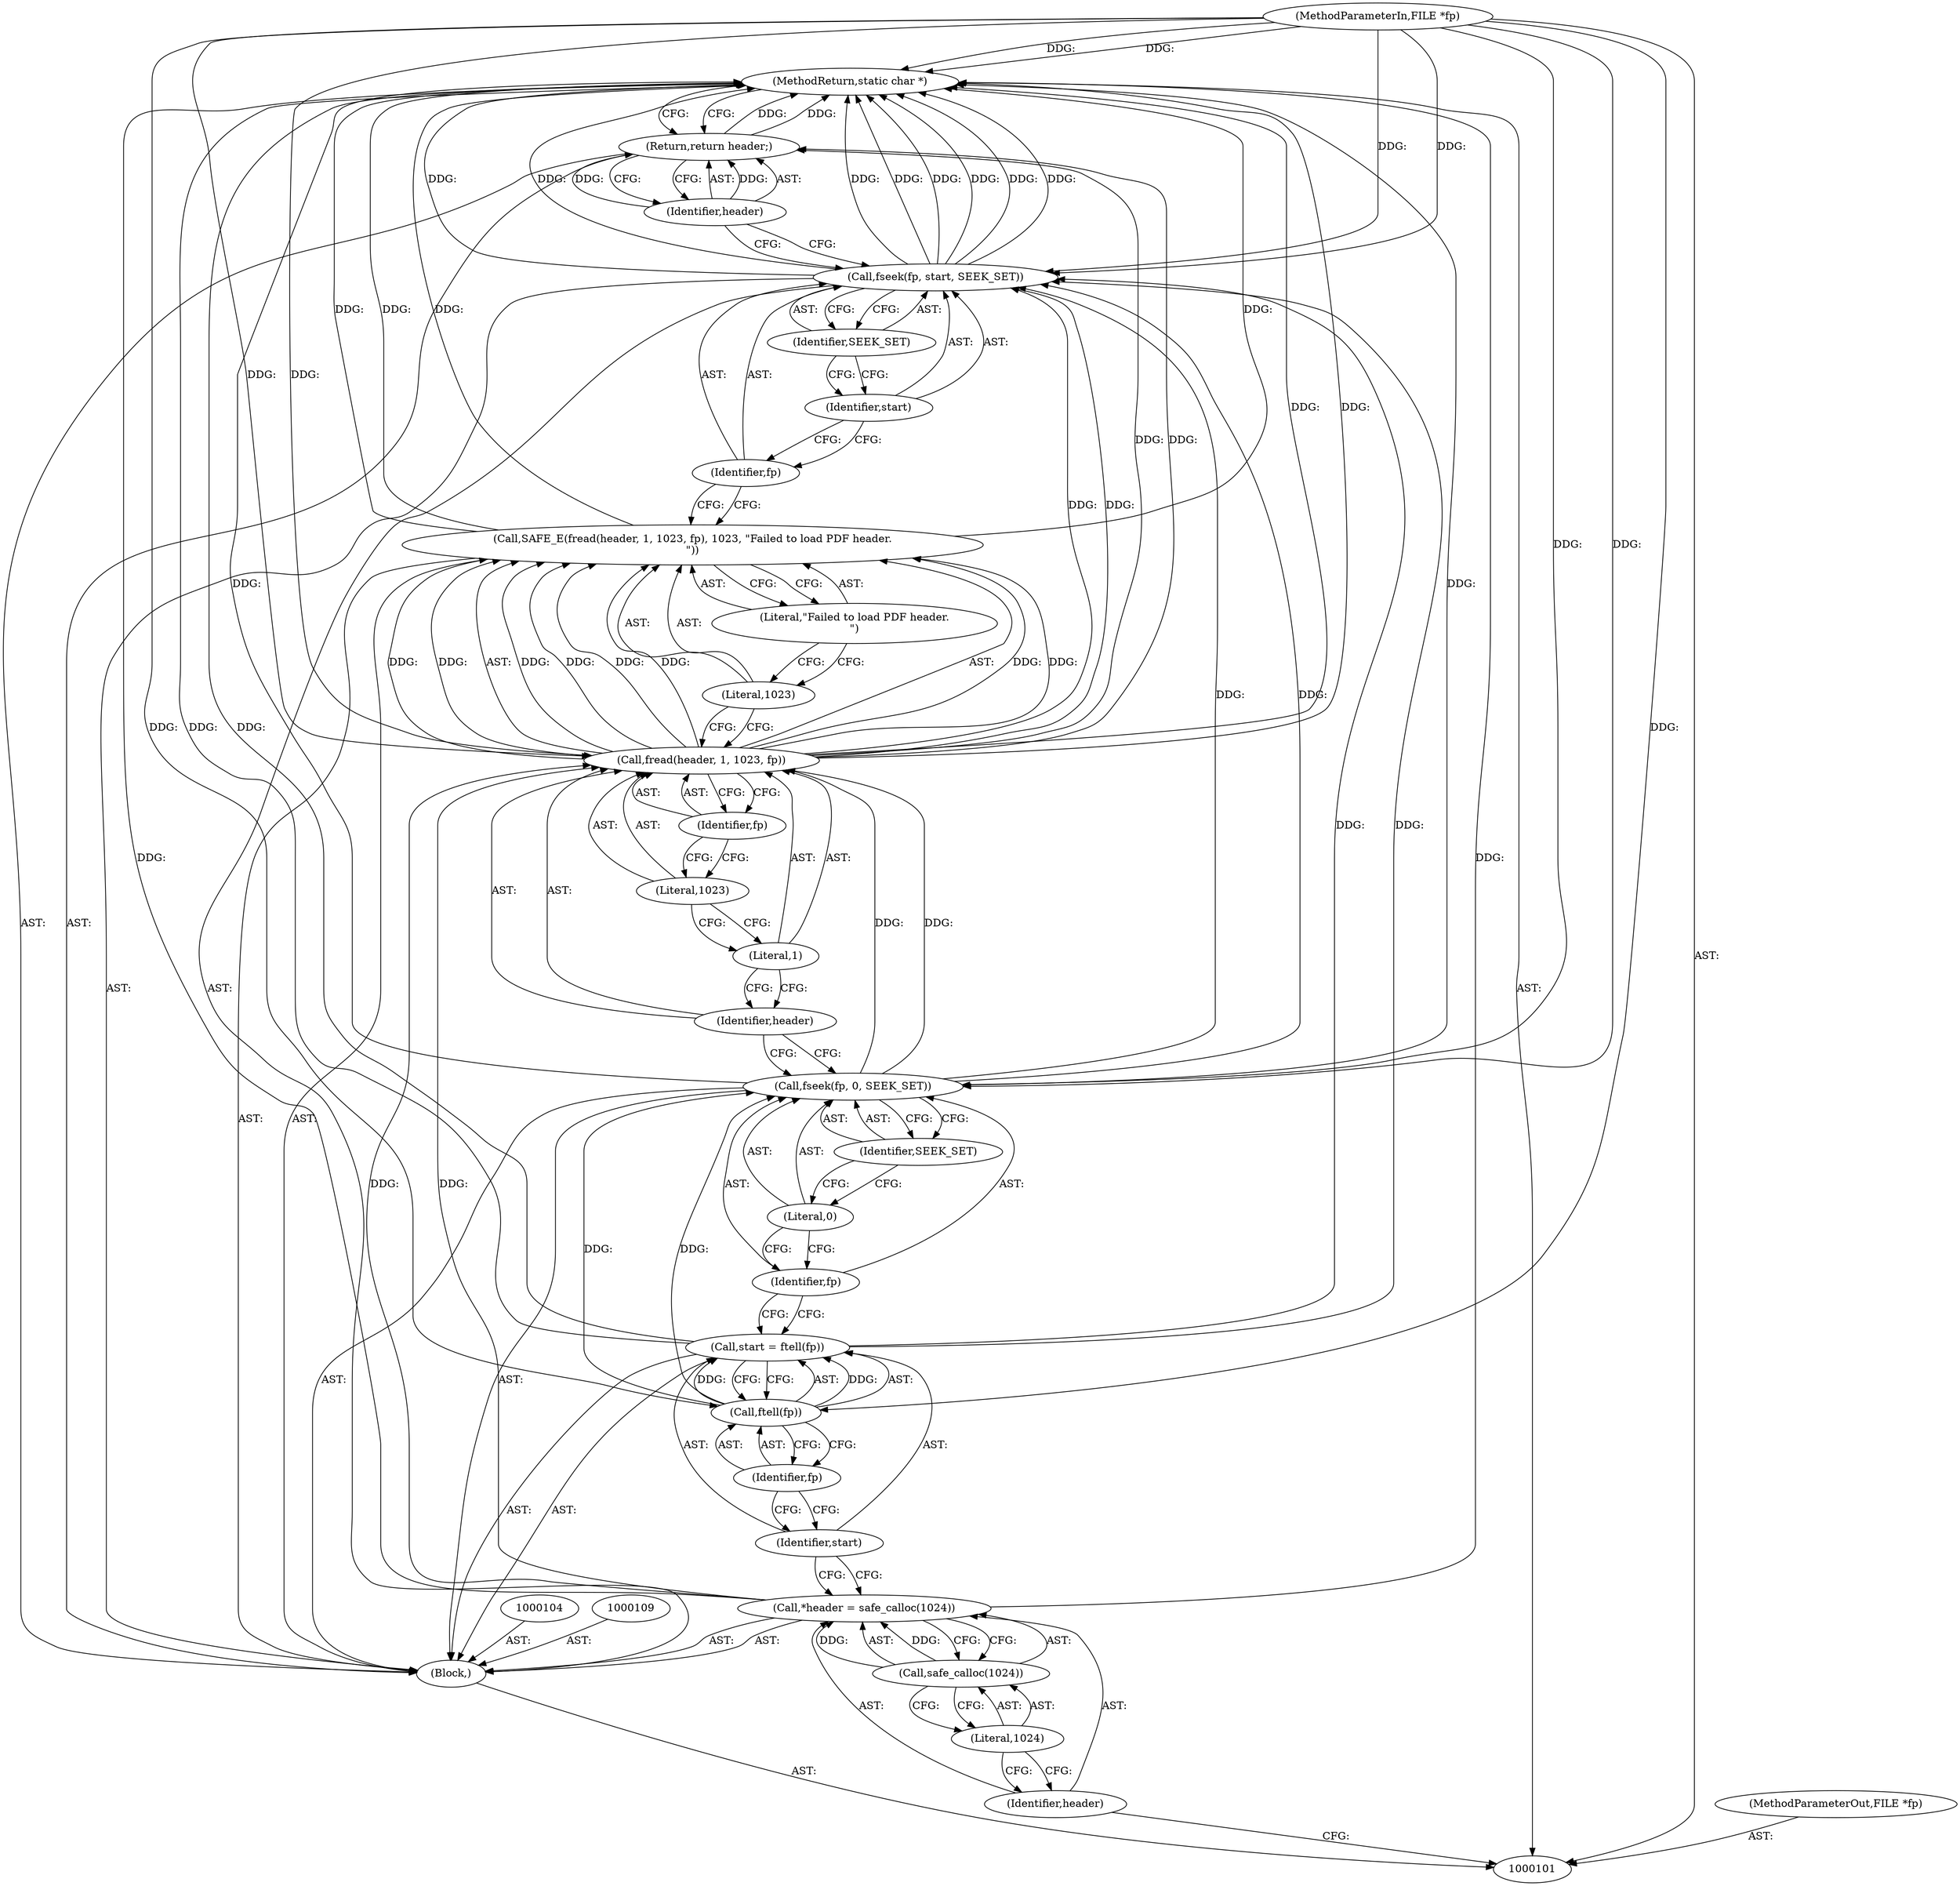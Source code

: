 digraph "0_pdfresurrect_0c4120fffa3dffe97b95c486a120eded82afe8a6_2" {
"1000132" [label="(MethodReturn,static char *)"];
"1000102" [label="(MethodParameterIn,FILE *fp)"];
"1000173" [label="(MethodParameterOut,FILE *fp)"];
"1000103" [label="(Block,)"];
"1000106" [label="(Identifier,header)"];
"1000107" [label="(Call,safe_calloc(1024))"];
"1000108" [label="(Literal,1024)"];
"1000105" [label="(Call,*header = safe_calloc(1024))"];
"1000112" [label="(Call,ftell(fp))"];
"1000113" [label="(Identifier,fp)"];
"1000110" [label="(Call,start = ftell(fp))"];
"1000111" [label="(Identifier,start)"];
"1000115" [label="(Identifier,fp)"];
"1000116" [label="(Literal,0)"];
"1000117" [label="(Identifier,SEEK_SET)"];
"1000114" [label="(Call,fseek(fp, 0, SEEK_SET))"];
"1000119" [label="(Call,fread(header, 1, 1023, fp))"];
"1000120" [label="(Identifier,header)"];
"1000121" [label="(Literal,1)"];
"1000122" [label="(Literal,1023)"];
"1000123" [label="(Identifier,fp)"];
"1000124" [label="(Literal,1023)"];
"1000125" [label="(Literal,\"Failed to load PDF header.\n\")"];
"1000118" [label="(Call,SAFE_E(fread(header, 1, 1023, fp), 1023, \"Failed to load PDF header.\n\"))"];
"1000127" [label="(Identifier,fp)"];
"1000128" [label="(Identifier,start)"];
"1000129" [label="(Identifier,SEEK_SET)"];
"1000126" [label="(Call,fseek(fp, start, SEEK_SET))"];
"1000131" [label="(Identifier,header)"];
"1000130" [label="(Return,return header;)"];
"1000132" -> "1000101"  [label="AST: "];
"1000132" -> "1000130"  [label="CFG: "];
"1000126" -> "1000132"  [label="DDG: "];
"1000126" -> "1000132"  [label="DDG: "];
"1000126" -> "1000132"  [label="DDG: "];
"1000126" -> "1000132"  [label="DDG: "];
"1000105" -> "1000132"  [label="DDG: "];
"1000114" -> "1000132"  [label="DDG: "];
"1000118" -> "1000132"  [label="DDG: "];
"1000118" -> "1000132"  [label="DDG: "];
"1000102" -> "1000132"  [label="DDG: "];
"1000110" -> "1000132"  [label="DDG: "];
"1000119" -> "1000132"  [label="DDG: "];
"1000130" -> "1000132"  [label="DDG: "];
"1000102" -> "1000101"  [label="AST: "];
"1000102" -> "1000132"  [label="DDG: "];
"1000102" -> "1000112"  [label="DDG: "];
"1000102" -> "1000114"  [label="DDG: "];
"1000102" -> "1000119"  [label="DDG: "];
"1000102" -> "1000126"  [label="DDG: "];
"1000173" -> "1000101"  [label="AST: "];
"1000103" -> "1000101"  [label="AST: "];
"1000104" -> "1000103"  [label="AST: "];
"1000105" -> "1000103"  [label="AST: "];
"1000109" -> "1000103"  [label="AST: "];
"1000110" -> "1000103"  [label="AST: "];
"1000114" -> "1000103"  [label="AST: "];
"1000118" -> "1000103"  [label="AST: "];
"1000126" -> "1000103"  [label="AST: "];
"1000130" -> "1000103"  [label="AST: "];
"1000106" -> "1000105"  [label="AST: "];
"1000106" -> "1000101"  [label="CFG: "];
"1000108" -> "1000106"  [label="CFG: "];
"1000107" -> "1000105"  [label="AST: "];
"1000107" -> "1000108"  [label="CFG: "];
"1000108" -> "1000107"  [label="AST: "];
"1000105" -> "1000107"  [label="CFG: "];
"1000107" -> "1000105"  [label="DDG: "];
"1000108" -> "1000107"  [label="AST: "];
"1000108" -> "1000106"  [label="CFG: "];
"1000107" -> "1000108"  [label="CFG: "];
"1000105" -> "1000103"  [label="AST: "];
"1000105" -> "1000107"  [label="CFG: "];
"1000106" -> "1000105"  [label="AST: "];
"1000107" -> "1000105"  [label="AST: "];
"1000111" -> "1000105"  [label="CFG: "];
"1000105" -> "1000132"  [label="DDG: "];
"1000107" -> "1000105"  [label="DDG: "];
"1000105" -> "1000119"  [label="DDG: "];
"1000112" -> "1000110"  [label="AST: "];
"1000112" -> "1000113"  [label="CFG: "];
"1000113" -> "1000112"  [label="AST: "];
"1000110" -> "1000112"  [label="CFG: "];
"1000112" -> "1000110"  [label="DDG: "];
"1000102" -> "1000112"  [label="DDG: "];
"1000112" -> "1000114"  [label="DDG: "];
"1000113" -> "1000112"  [label="AST: "];
"1000113" -> "1000111"  [label="CFG: "];
"1000112" -> "1000113"  [label="CFG: "];
"1000110" -> "1000103"  [label="AST: "];
"1000110" -> "1000112"  [label="CFG: "];
"1000111" -> "1000110"  [label="AST: "];
"1000112" -> "1000110"  [label="AST: "];
"1000115" -> "1000110"  [label="CFG: "];
"1000110" -> "1000132"  [label="DDG: "];
"1000112" -> "1000110"  [label="DDG: "];
"1000110" -> "1000126"  [label="DDG: "];
"1000111" -> "1000110"  [label="AST: "];
"1000111" -> "1000105"  [label="CFG: "];
"1000113" -> "1000111"  [label="CFG: "];
"1000115" -> "1000114"  [label="AST: "];
"1000115" -> "1000110"  [label="CFG: "];
"1000116" -> "1000115"  [label="CFG: "];
"1000116" -> "1000114"  [label="AST: "];
"1000116" -> "1000115"  [label="CFG: "];
"1000117" -> "1000116"  [label="CFG: "];
"1000117" -> "1000114"  [label="AST: "];
"1000117" -> "1000116"  [label="CFG: "];
"1000114" -> "1000117"  [label="CFG: "];
"1000114" -> "1000103"  [label="AST: "];
"1000114" -> "1000117"  [label="CFG: "];
"1000115" -> "1000114"  [label="AST: "];
"1000116" -> "1000114"  [label="AST: "];
"1000117" -> "1000114"  [label="AST: "];
"1000120" -> "1000114"  [label="CFG: "];
"1000114" -> "1000132"  [label="DDG: "];
"1000112" -> "1000114"  [label="DDG: "];
"1000102" -> "1000114"  [label="DDG: "];
"1000114" -> "1000119"  [label="DDG: "];
"1000114" -> "1000126"  [label="DDG: "];
"1000119" -> "1000118"  [label="AST: "];
"1000119" -> "1000123"  [label="CFG: "];
"1000120" -> "1000119"  [label="AST: "];
"1000121" -> "1000119"  [label="AST: "];
"1000122" -> "1000119"  [label="AST: "];
"1000123" -> "1000119"  [label="AST: "];
"1000124" -> "1000119"  [label="CFG: "];
"1000119" -> "1000132"  [label="DDG: "];
"1000119" -> "1000118"  [label="DDG: "];
"1000119" -> "1000118"  [label="DDG: "];
"1000119" -> "1000118"  [label="DDG: "];
"1000119" -> "1000118"  [label="DDG: "];
"1000105" -> "1000119"  [label="DDG: "];
"1000114" -> "1000119"  [label="DDG: "];
"1000102" -> "1000119"  [label="DDG: "];
"1000119" -> "1000126"  [label="DDG: "];
"1000119" -> "1000130"  [label="DDG: "];
"1000120" -> "1000119"  [label="AST: "];
"1000120" -> "1000114"  [label="CFG: "];
"1000121" -> "1000120"  [label="CFG: "];
"1000121" -> "1000119"  [label="AST: "];
"1000121" -> "1000120"  [label="CFG: "];
"1000122" -> "1000121"  [label="CFG: "];
"1000122" -> "1000119"  [label="AST: "];
"1000122" -> "1000121"  [label="CFG: "];
"1000123" -> "1000122"  [label="CFG: "];
"1000123" -> "1000119"  [label="AST: "];
"1000123" -> "1000122"  [label="CFG: "];
"1000119" -> "1000123"  [label="CFG: "];
"1000124" -> "1000118"  [label="AST: "];
"1000124" -> "1000119"  [label="CFG: "];
"1000125" -> "1000124"  [label="CFG: "];
"1000125" -> "1000118"  [label="AST: "];
"1000125" -> "1000124"  [label="CFG: "];
"1000118" -> "1000125"  [label="CFG: "];
"1000118" -> "1000103"  [label="AST: "];
"1000118" -> "1000125"  [label="CFG: "];
"1000119" -> "1000118"  [label="AST: "];
"1000124" -> "1000118"  [label="AST: "];
"1000125" -> "1000118"  [label="AST: "];
"1000127" -> "1000118"  [label="CFG: "];
"1000118" -> "1000132"  [label="DDG: "];
"1000118" -> "1000132"  [label="DDG: "];
"1000119" -> "1000118"  [label="DDG: "];
"1000119" -> "1000118"  [label="DDG: "];
"1000119" -> "1000118"  [label="DDG: "];
"1000119" -> "1000118"  [label="DDG: "];
"1000127" -> "1000126"  [label="AST: "];
"1000127" -> "1000118"  [label="CFG: "];
"1000128" -> "1000127"  [label="CFG: "];
"1000128" -> "1000126"  [label="AST: "];
"1000128" -> "1000127"  [label="CFG: "];
"1000129" -> "1000128"  [label="CFG: "];
"1000129" -> "1000126"  [label="AST: "];
"1000129" -> "1000128"  [label="CFG: "];
"1000126" -> "1000129"  [label="CFG: "];
"1000126" -> "1000103"  [label="AST: "];
"1000126" -> "1000129"  [label="CFG: "];
"1000127" -> "1000126"  [label="AST: "];
"1000128" -> "1000126"  [label="AST: "];
"1000129" -> "1000126"  [label="AST: "];
"1000131" -> "1000126"  [label="CFG: "];
"1000126" -> "1000132"  [label="DDG: "];
"1000126" -> "1000132"  [label="DDG: "];
"1000126" -> "1000132"  [label="DDG: "];
"1000126" -> "1000132"  [label="DDG: "];
"1000119" -> "1000126"  [label="DDG: "];
"1000102" -> "1000126"  [label="DDG: "];
"1000110" -> "1000126"  [label="DDG: "];
"1000114" -> "1000126"  [label="DDG: "];
"1000131" -> "1000130"  [label="AST: "];
"1000131" -> "1000126"  [label="CFG: "];
"1000130" -> "1000131"  [label="CFG: "];
"1000131" -> "1000130"  [label="DDG: "];
"1000130" -> "1000103"  [label="AST: "];
"1000130" -> "1000131"  [label="CFG: "];
"1000131" -> "1000130"  [label="AST: "];
"1000132" -> "1000130"  [label="CFG: "];
"1000130" -> "1000132"  [label="DDG: "];
"1000131" -> "1000130"  [label="DDG: "];
"1000119" -> "1000130"  [label="DDG: "];
}
